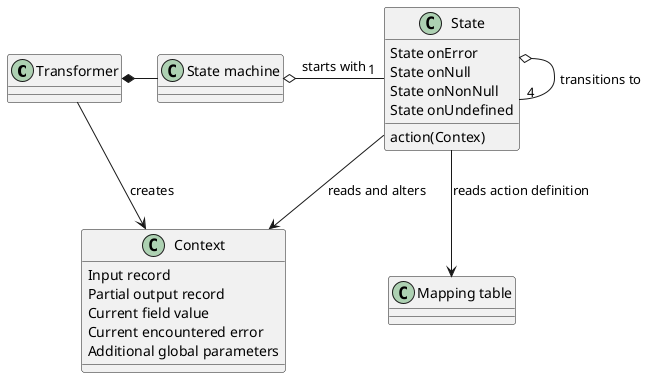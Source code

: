 @startuml
Transformer *-r- "State machine"
"State machine" o-r- "1" State : starts with
class State {
    State onError
    State onNull
    State onNonNull
    State onUndefined
    action(Contex)
}
State o-- "4" State : transitions to
Transformer --> Context : creates
State --> Context : reads and alters
class Context {
    Input record
    Partial output record
    Current field value
    Current encountered error
    Additional global parameters
}
class "Mapping table"
State --> "Mapping table" : reads action definition
@enduml